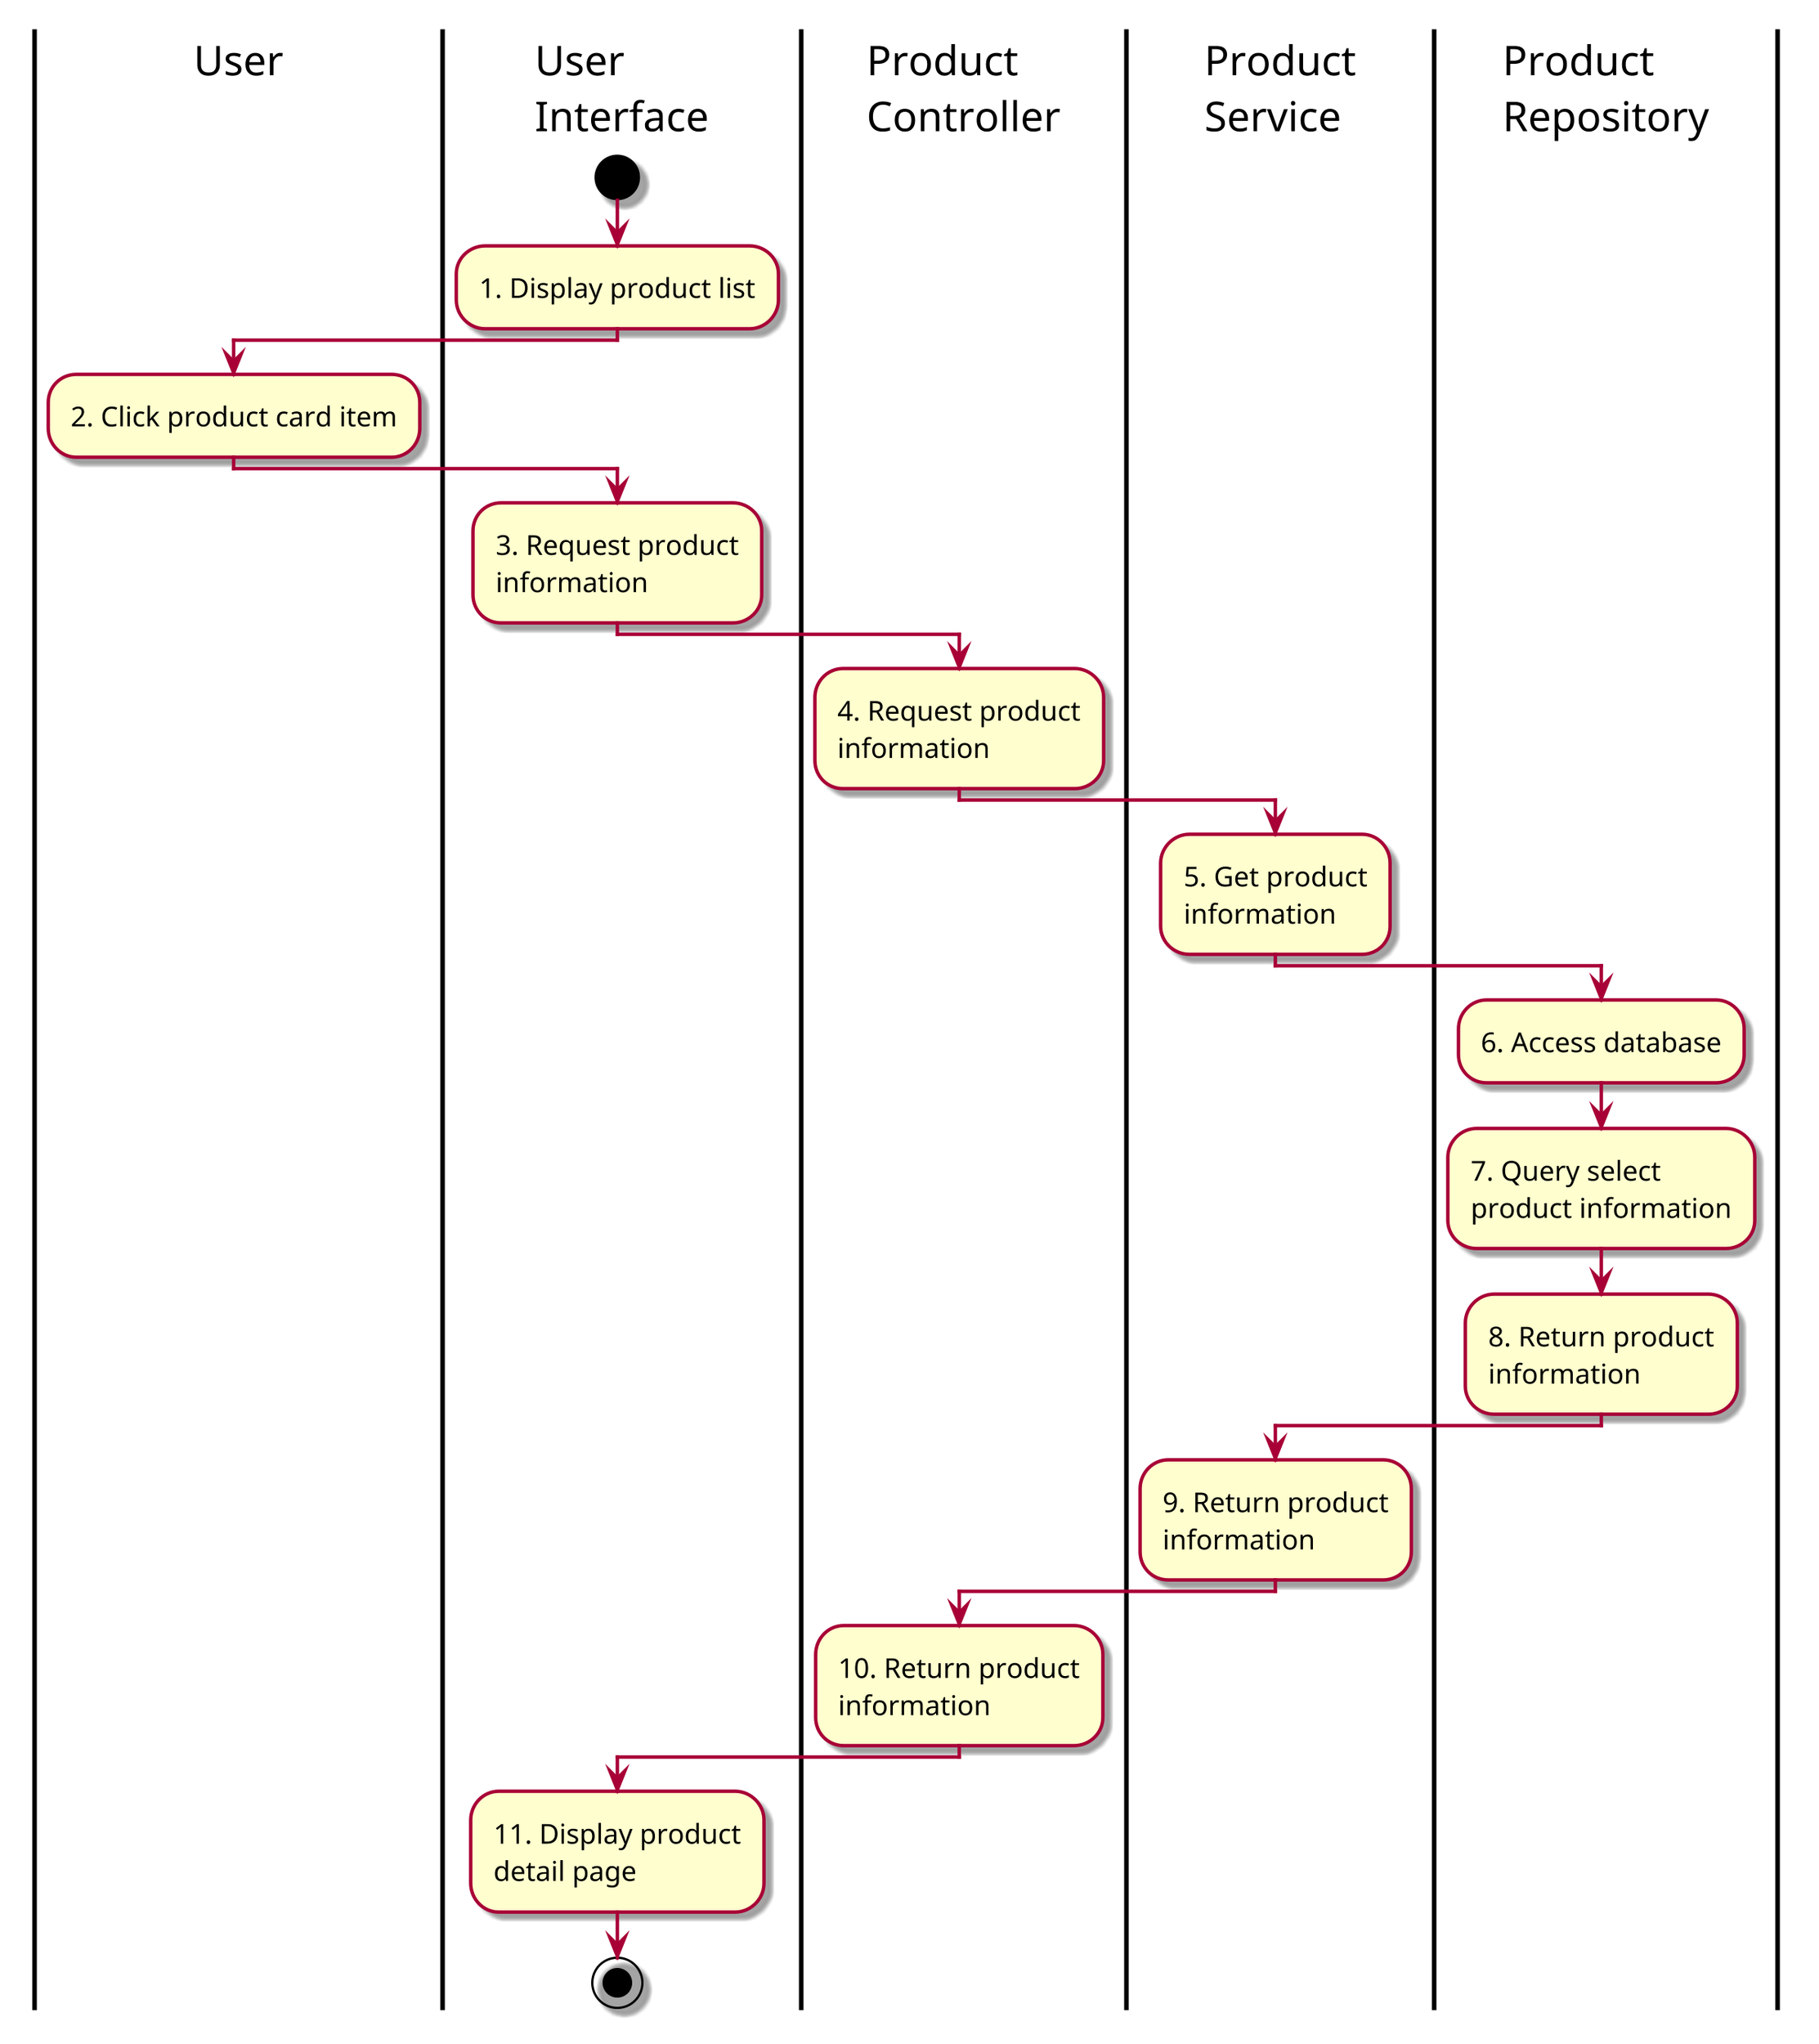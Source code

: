@startuml ActviewProductInfo

skin rose
scale 3

|User|
|User\nInterface|
|Product\nController|
|Product\nService|
|Product\nRepository|
|User\nInterface|
start
:1. Display product list;
|User|
:2. Click product card item;
|User\nInterface|
:3. Request product\ninformation;
|Product\nController|
:4. Request product\ninformation;
|Product\nService|
:5. Get product\ninformation;
|Product\nRepository|
:6. Access database;
:7. Query select\nproduct information;
:8. Return product\ninformation;
|Product\nService|
:9. Return product\ninformation;
|Product\nController|
:10. Return product\ninformation;
|User\nInterface|
:11. Display product\ndetail page;
stop

@enduml